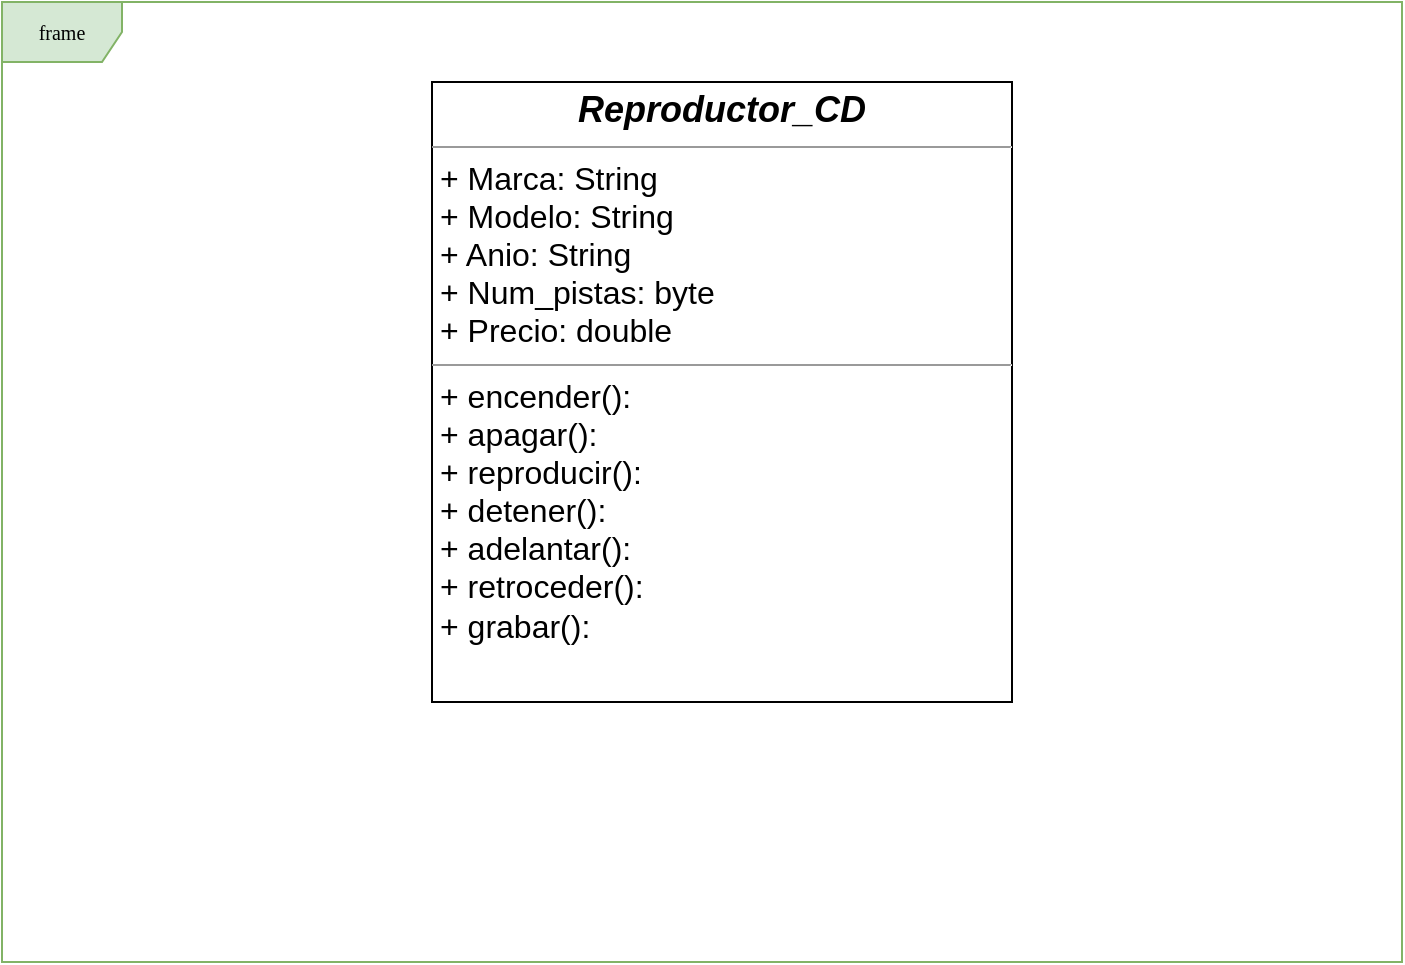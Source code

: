 <mxfile version="20.5.3" type="device"><diagram name="Page-1" id="c4acf3e9-155e-7222-9cf6-157b1a14988f"><mxGraphModel dx="624" dy="448" grid="1" gridSize="10" guides="1" tooltips="1" connect="1" arrows="1" fold="1" page="1" pageScale="1" pageWidth="850" pageHeight="1100" background="none" math="0" shadow="0"><root><mxCell id="0"/><mxCell id="1" parent="0"/><mxCell id="17acba5748e5396b-1" value="frame" style="shape=umlFrame;whiteSpace=wrap;html=1;rounded=0;shadow=0;comic=0;labelBackgroundColor=none;strokeWidth=1;fontFamily=Verdana;fontSize=10;align=center;fillColor=#d5e8d4;strokeColor=#82b366;" parent="1" vertex="1"><mxGeometry x="80" y="10" width="700" height="480" as="geometry"/></mxCell><mxCell id="5d2195bd80daf111-18" value="&lt;p style=&quot;margin:0px;margin-top:4px;text-align:center;&quot;&gt;&lt;i&gt;&lt;font style=&quot;font-size: 18px;&quot;&gt;&lt;b&gt;Reproductor_CD&lt;/b&gt;&lt;/font&gt;&lt;/i&gt;&lt;/p&gt;&lt;hr size=&quot;1&quot;&gt;&lt;p style=&quot;margin: 0px 0px 0px 4px; font-size: 16px;&quot;&gt;+ Marca: String&lt;br&gt;+ Modelo: String&lt;/p&gt;&lt;p style=&quot;margin: 0px 0px 0px 4px; font-size: 16px;&quot;&gt;+ Anio: String&lt;/p&gt;&lt;p style=&quot;margin: 0px 0px 0px 4px; font-size: 16px;&quot;&gt;+ Num_pistas: byte&lt;/p&gt;&lt;p style=&quot;margin: 0px 0px 0px 4px; font-size: 16px;&quot;&gt;+ Precio: double&lt;/p&gt;&lt;hr size=&quot;1&quot;&gt;&lt;p style=&quot;margin: 0px 0px 0px 4px; font-size: 16px;&quot;&gt;+ encender():&lt;br&gt;+ apagar():&amp;nbsp;&lt;/p&gt;&lt;p style=&quot;margin: 0px 0px 0px 4px; font-size: 16px;&quot;&gt;+ reproducir():&amp;nbsp;&lt;/p&gt;&lt;p style=&quot;margin: 0px 0px 0px 4px; font-size: 16px;&quot;&gt;+ detener():&lt;/p&gt;&lt;p style=&quot;margin: 0px 0px 0px 4px; font-size: 16px;&quot;&gt;+ adelantar():&lt;/p&gt;&lt;p style=&quot;margin: 0px 0px 0px 4px; font-size: 16px;&quot;&gt;+ retroceder():&lt;/p&gt;&lt;p style=&quot;margin: 0px 0px 0px 4px; font-size: 16px;&quot;&gt;+ grabar():&lt;/p&gt;" style="verticalAlign=top;align=left;overflow=fill;fontSize=12;fontFamily=Helvetica;html=1;rounded=0;shadow=0;comic=0;labelBackgroundColor=none;strokeWidth=1" parent="1" vertex="1"><mxGeometry x="295" y="50" width="290" height="310" as="geometry"/></mxCell></root></mxGraphModel></diagram></mxfile>